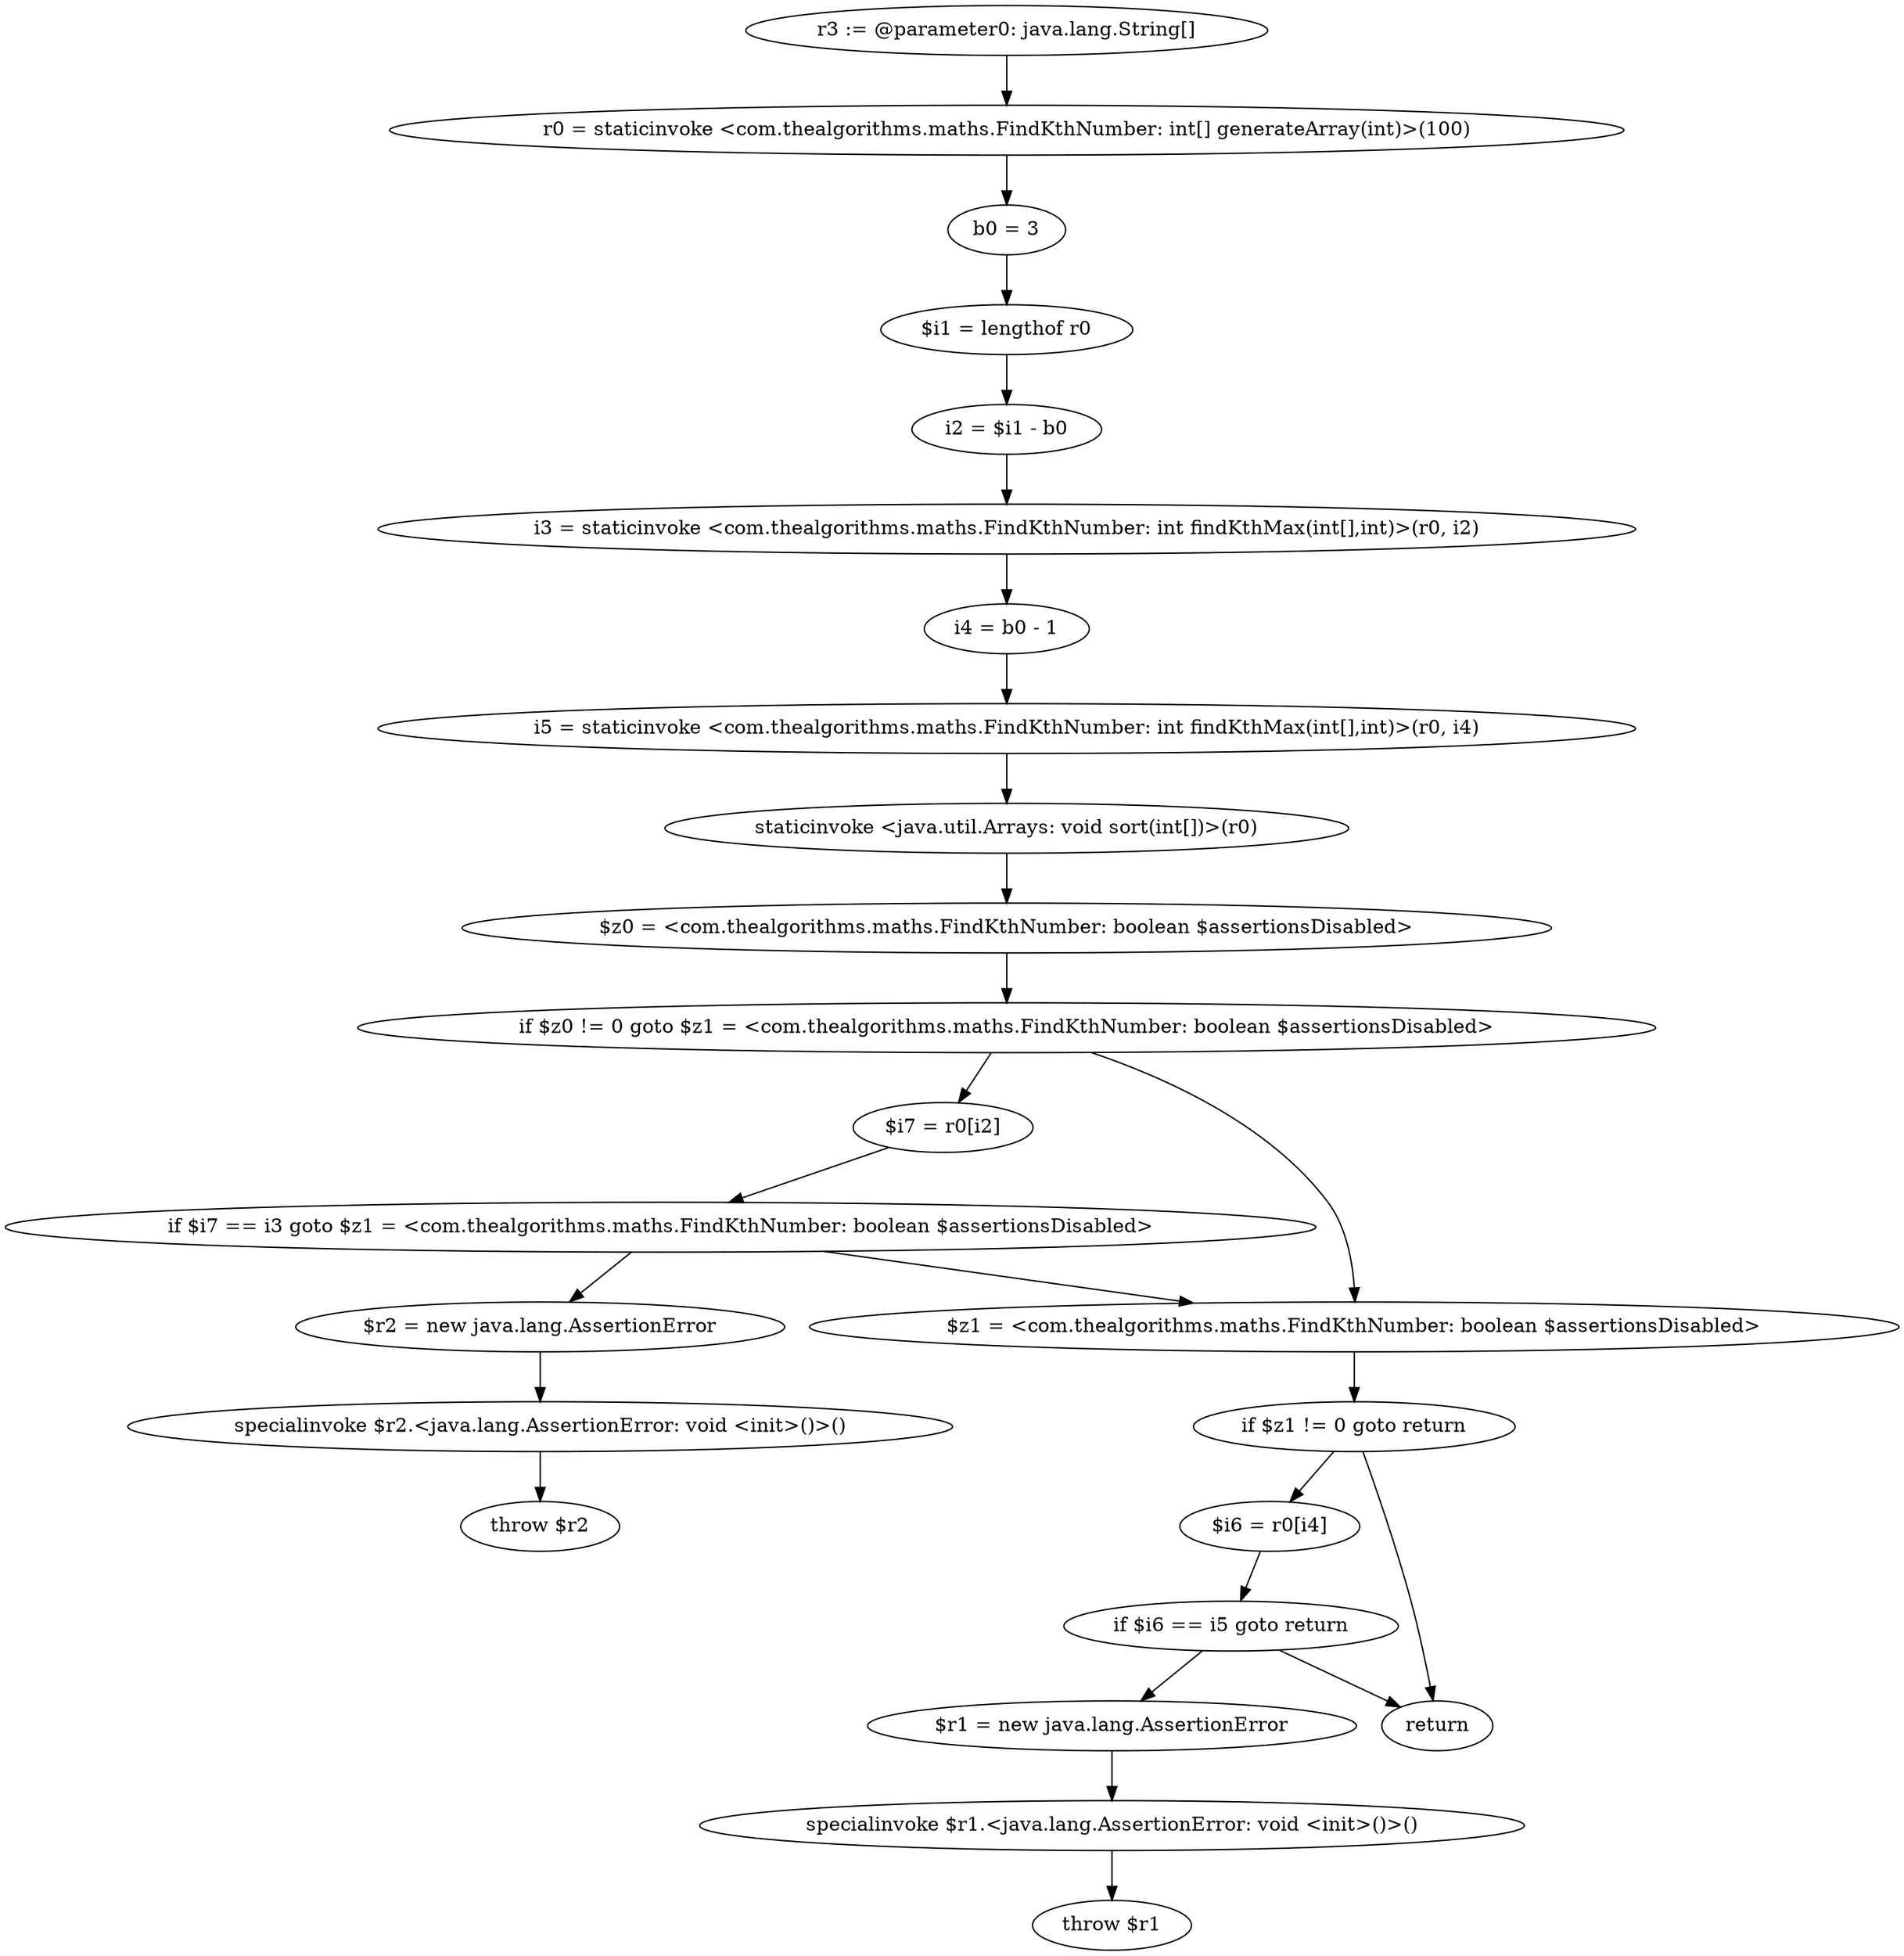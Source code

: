 digraph "unitGraph" {
    "r3 := @parameter0: java.lang.String[]"
    "r0 = staticinvoke <com.thealgorithms.maths.FindKthNumber: int[] generateArray(int)>(100)"
    "b0 = 3"
    "$i1 = lengthof r0"
    "i2 = $i1 - b0"
    "i3 = staticinvoke <com.thealgorithms.maths.FindKthNumber: int findKthMax(int[],int)>(r0, i2)"
    "i4 = b0 - 1"
    "i5 = staticinvoke <com.thealgorithms.maths.FindKthNumber: int findKthMax(int[],int)>(r0, i4)"
    "staticinvoke <java.util.Arrays: void sort(int[])>(r0)"
    "$z0 = <com.thealgorithms.maths.FindKthNumber: boolean $assertionsDisabled>"
    "if $z0 != 0 goto $z1 = <com.thealgorithms.maths.FindKthNumber: boolean $assertionsDisabled>"
    "$i7 = r0[i2]"
    "if $i7 == i3 goto $z1 = <com.thealgorithms.maths.FindKthNumber: boolean $assertionsDisabled>"
    "$r2 = new java.lang.AssertionError"
    "specialinvoke $r2.<java.lang.AssertionError: void <init>()>()"
    "throw $r2"
    "$z1 = <com.thealgorithms.maths.FindKthNumber: boolean $assertionsDisabled>"
    "if $z1 != 0 goto return"
    "$i6 = r0[i4]"
    "if $i6 == i5 goto return"
    "$r1 = new java.lang.AssertionError"
    "specialinvoke $r1.<java.lang.AssertionError: void <init>()>()"
    "throw $r1"
    "return"
    "r3 := @parameter0: java.lang.String[]"->"r0 = staticinvoke <com.thealgorithms.maths.FindKthNumber: int[] generateArray(int)>(100)";
    "r0 = staticinvoke <com.thealgorithms.maths.FindKthNumber: int[] generateArray(int)>(100)"->"b0 = 3";
    "b0 = 3"->"$i1 = lengthof r0";
    "$i1 = lengthof r0"->"i2 = $i1 - b0";
    "i2 = $i1 - b0"->"i3 = staticinvoke <com.thealgorithms.maths.FindKthNumber: int findKthMax(int[],int)>(r0, i2)";
    "i3 = staticinvoke <com.thealgorithms.maths.FindKthNumber: int findKthMax(int[],int)>(r0, i2)"->"i4 = b0 - 1";
    "i4 = b0 - 1"->"i5 = staticinvoke <com.thealgorithms.maths.FindKthNumber: int findKthMax(int[],int)>(r0, i4)";
    "i5 = staticinvoke <com.thealgorithms.maths.FindKthNumber: int findKthMax(int[],int)>(r0, i4)"->"staticinvoke <java.util.Arrays: void sort(int[])>(r0)";
    "staticinvoke <java.util.Arrays: void sort(int[])>(r0)"->"$z0 = <com.thealgorithms.maths.FindKthNumber: boolean $assertionsDisabled>";
    "$z0 = <com.thealgorithms.maths.FindKthNumber: boolean $assertionsDisabled>"->"if $z0 != 0 goto $z1 = <com.thealgorithms.maths.FindKthNumber: boolean $assertionsDisabled>";
    "if $z0 != 0 goto $z1 = <com.thealgorithms.maths.FindKthNumber: boolean $assertionsDisabled>"->"$i7 = r0[i2]";
    "if $z0 != 0 goto $z1 = <com.thealgorithms.maths.FindKthNumber: boolean $assertionsDisabled>"->"$z1 = <com.thealgorithms.maths.FindKthNumber: boolean $assertionsDisabled>";
    "$i7 = r0[i2]"->"if $i7 == i3 goto $z1 = <com.thealgorithms.maths.FindKthNumber: boolean $assertionsDisabled>";
    "if $i7 == i3 goto $z1 = <com.thealgorithms.maths.FindKthNumber: boolean $assertionsDisabled>"->"$r2 = new java.lang.AssertionError";
    "if $i7 == i3 goto $z1 = <com.thealgorithms.maths.FindKthNumber: boolean $assertionsDisabled>"->"$z1 = <com.thealgorithms.maths.FindKthNumber: boolean $assertionsDisabled>";
    "$r2 = new java.lang.AssertionError"->"specialinvoke $r2.<java.lang.AssertionError: void <init>()>()";
    "specialinvoke $r2.<java.lang.AssertionError: void <init>()>()"->"throw $r2";
    "$z1 = <com.thealgorithms.maths.FindKthNumber: boolean $assertionsDisabled>"->"if $z1 != 0 goto return";
    "if $z1 != 0 goto return"->"$i6 = r0[i4]";
    "if $z1 != 0 goto return"->"return";
    "$i6 = r0[i4]"->"if $i6 == i5 goto return";
    "if $i6 == i5 goto return"->"$r1 = new java.lang.AssertionError";
    "if $i6 == i5 goto return"->"return";
    "$r1 = new java.lang.AssertionError"->"specialinvoke $r1.<java.lang.AssertionError: void <init>()>()";
    "specialinvoke $r1.<java.lang.AssertionError: void <init>()>()"->"throw $r1";
}

